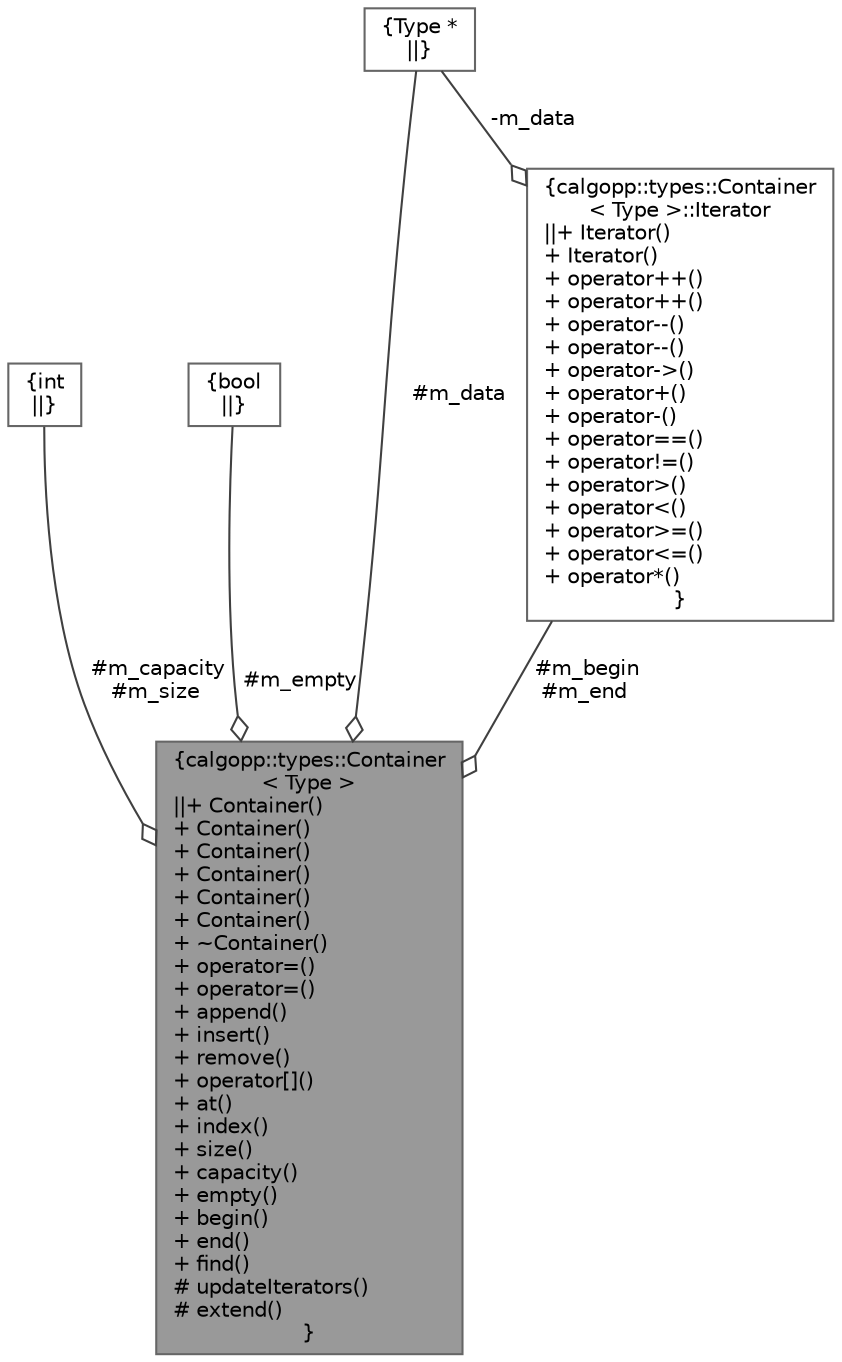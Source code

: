 digraph "calgopp::types::Container&lt; Type &gt;"
{
 // LATEX_PDF_SIZE
  bgcolor="transparent";
  edge [fontname=Helvetica,fontsize=10,labelfontname=Helvetica,labelfontsize=10];
  node [fontname=Helvetica,fontsize=10,shape=box,height=0.2,width=0.4];
  Node1 [label="{calgopp::types::Container\l\< Type \>\n||+ Container()\l+ Container()\l+ Container()\l+ Container()\l+ Container()\l+ Container()\l+ ~Container()\l+ operator=()\l+ operator=()\l+ append()\l+ insert()\l+ remove()\l+ operator[]()\l+ at()\l+ index()\l+ size()\l+ capacity()\l+ empty()\l+ begin()\l+ end()\l+ find()\l# updateIterators()\l# extend()\l}",height=0.2,width=0.4,color="gray40", fillcolor="grey60", style="filled", fontcolor="black",tooltip=" "];
  Node2 -> Node1 [color="grey25",style="solid",label=" #m_capacity\n#m_size" ,arrowhead="odiamond"];
  Node2 [label="{int\n||}",height=0.2,width=0.4,color="gray40", fillcolor="white", style="filled",tooltip=" "];
  Node3 -> Node1 [color="grey25",style="solid",label=" #m_empty" ,arrowhead="odiamond"];
  Node3 [label="{bool\n||}",height=0.2,width=0.4,color="gray40", fillcolor="white", style="filled",URL="$classbool.html",tooltip=" "];
  Node4 -> Node1 [color="grey25",style="solid",label=" #m_data" ,arrowhead="odiamond"];
  Node4 [label="{Type *\n||}",height=0.2,width=0.4,color="gray40", fillcolor="white", style="filled",tooltip=" "];
  Node5 -> Node1 [color="grey25",style="solid",label=" #m_begin\n#m_end" ,arrowhead="odiamond"];
  Node5 [label="{calgopp::types::Container\l\< Type \>::Iterator\n||+ Iterator()\l+ Iterator()\l+ operator++()\l+ operator++()\l+ operator--()\l+ operator--()\l+ operator-\>()\l+ operator+()\l+ operator-()\l+ operator==()\l+ operator!=()\l+ operator\>()\l+ operator\<()\l+ operator\>=()\l+ operator\<=()\l+ operator*()\l}",height=0.2,width=0.4,color="gray40", fillcolor="white", style="filled",URL="$classcalgopp_1_1types_1_1Container_1_1Iterator.html",tooltip=" "];
  Node4 -> Node5 [color="grey25",style="solid",label=" -m_data" ,arrowhead="odiamond"];
}
